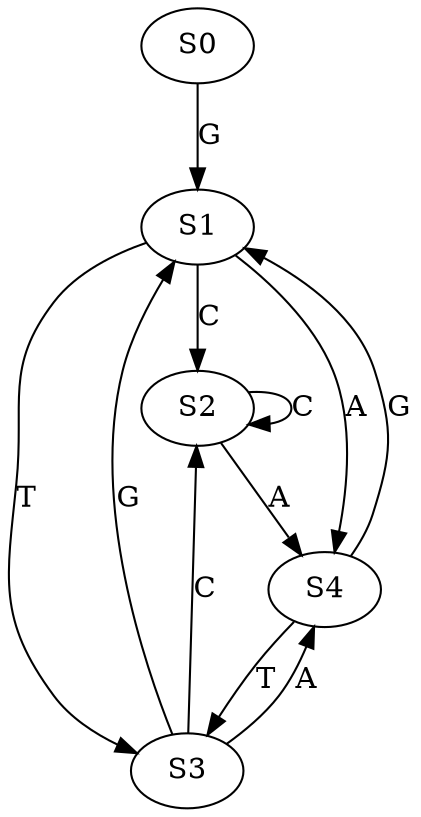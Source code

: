 strict digraph  {
	S0 -> S1 [ label = G ];
	S1 -> S2 [ label = C ];
	S1 -> S3 [ label = T ];
	S1 -> S4 [ label = A ];
	S2 -> S4 [ label = A ];
	S2 -> S2 [ label = C ];
	S3 -> S1 [ label = G ];
	S3 -> S2 [ label = C ];
	S3 -> S4 [ label = A ];
	S4 -> S1 [ label = G ];
	S4 -> S3 [ label = T ];
}
